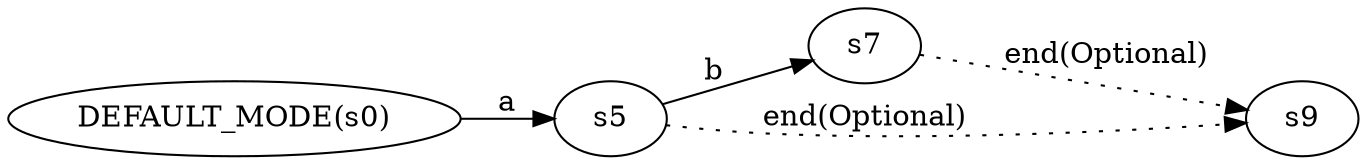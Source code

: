 digraph ATN {
  rankdir=LR;

  "DEFAULT_MODE(s0)" -> s5 [label=a]
  s5 -> s7 [label=b]
  s7 -> s9 [label="end(Optional)", style=dotted]
  s5 -> s9 [label="end(Optional)", style=dotted]
}